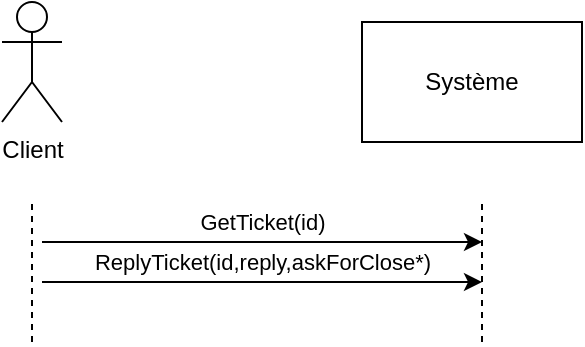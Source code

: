 <mxfile version="13.1.3"><diagram id="HokmBCTXs0-2HbBA9BNa" name="Page-1"><mxGraphModel dx="636" dy="552" grid="1" gridSize="10" guides="1" tooltips="1" connect="1" arrows="1" fold="1" page="1" pageScale="1" pageWidth="827" pageHeight="1169" math="0" shadow="0"><root><mxCell id="0"/><mxCell id="1" parent="0"/><mxCell id="VDEviaoX91W6Sij0hg4o-475" value="Client" style="shape=umlActor;verticalLabelPosition=bottom;labelBackgroundColor=#ffffff;verticalAlign=top;html=1;outlineConnect=0;" vertex="1" parent="1"><mxGeometry x="70" y="120" width="30" height="60" as="geometry"/></mxCell><mxCell id="VDEviaoX91W6Sij0hg4o-476" value="ReplyTicket(id,reply,askForClose*)" style="endArrow=classic;html=1;" edge="1" parent="1"><mxGeometry y="10" width="50" height="50" relative="1" as="geometry"><mxPoint x="90" y="260" as="sourcePoint"/><mxPoint x="310" y="260" as="targetPoint"/><mxPoint as="offset"/></mxGeometry></mxCell><mxCell id="VDEviaoX91W6Sij0hg4o-477" value="Système" style="rounded=0;whiteSpace=wrap;html=1;" vertex="1" parent="1"><mxGeometry x="250" y="130" width="110" height="60" as="geometry"/></mxCell><mxCell id="VDEviaoX91W6Sij0hg4o-478" value="" style="endArrow=none;dashed=1;html=1;" edge="1" parent="1"><mxGeometry width="50" height="50" relative="1" as="geometry"><mxPoint x="310" y="290" as="sourcePoint"/><mxPoint x="310" y="220" as="targetPoint"/></mxGeometry></mxCell><mxCell id="VDEviaoX91W6Sij0hg4o-479" value="" style="endArrow=none;dashed=1;html=1;" edge="1" parent="1"><mxGeometry width="50" height="50" relative="1" as="geometry"><mxPoint x="85" y="290" as="sourcePoint"/><mxPoint x="85" y="220" as="targetPoint"/></mxGeometry></mxCell><mxCell id="VDEviaoX91W6Sij0hg4o-480" value="GetTicket(id)" style="endArrow=classic;html=1;" edge="1" parent="1"><mxGeometry y="10" width="50" height="50" relative="1" as="geometry"><mxPoint x="90" y="240" as="sourcePoint"/><mxPoint x="310" y="240" as="targetPoint"/><mxPoint as="offset"/></mxGeometry></mxCell></root></mxGraphModel></diagram></mxfile>